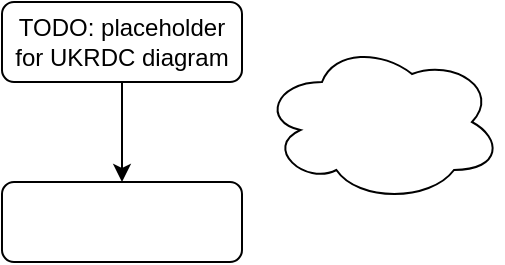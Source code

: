 <mxfile version="13.0.3" type="device"><diagram id="C5RBs43oDa-KdzZeNtuy" name="Page-1"><mxGraphModel dx="552" dy="530" grid="1" gridSize="10" guides="1" tooltips="1" connect="1" arrows="1" fold="1" page="1" pageScale="1" pageWidth="827" pageHeight="1169" math="0" shadow="0"><root><mxCell id="WIyWlLk6GJQsqaUBKTNV-0"/><mxCell id="WIyWlLk6GJQsqaUBKTNV-1" parent="WIyWlLk6GJQsqaUBKTNV-0"/><mxCell id="WIyWlLk6GJQsqaUBKTNV-3" value="TODO: placeholder for UKRDC diagram" style="rounded=1;whiteSpace=wrap;html=1;fontSize=12;glass=0;strokeWidth=1;shadow=0;" parent="WIyWlLk6GJQsqaUBKTNV-1" vertex="1"><mxGeometry x="160" y="80" width="120" height="40" as="geometry"/></mxCell><mxCell id="ntYviwDzY_HdYzyaT8Mr-0" value="" style="rounded=1;whiteSpace=wrap;html=1;" vertex="1" parent="WIyWlLk6GJQsqaUBKTNV-1"><mxGeometry x="160" y="170" width="120" height="40" as="geometry"/></mxCell><mxCell id="ntYviwDzY_HdYzyaT8Mr-3" value="" style="endArrow=classic;html=1;" edge="1" parent="WIyWlLk6GJQsqaUBKTNV-1" source="WIyWlLk6GJQsqaUBKTNV-3" target="ntYviwDzY_HdYzyaT8Mr-0"><mxGeometry width="50" height="50" relative="1" as="geometry"><mxPoint x="220" y="130" as="sourcePoint"/><mxPoint x="270" y="80" as="targetPoint"/></mxGeometry></mxCell><mxCell id="ntYviwDzY_HdYzyaT8Mr-4" value="" style="ellipse;shape=cloud;whiteSpace=wrap;html=1;" vertex="1" parent="WIyWlLk6GJQsqaUBKTNV-1"><mxGeometry x="290" y="100" width="120" height="80" as="geometry"/></mxCell></root></mxGraphModel></diagram></mxfile>